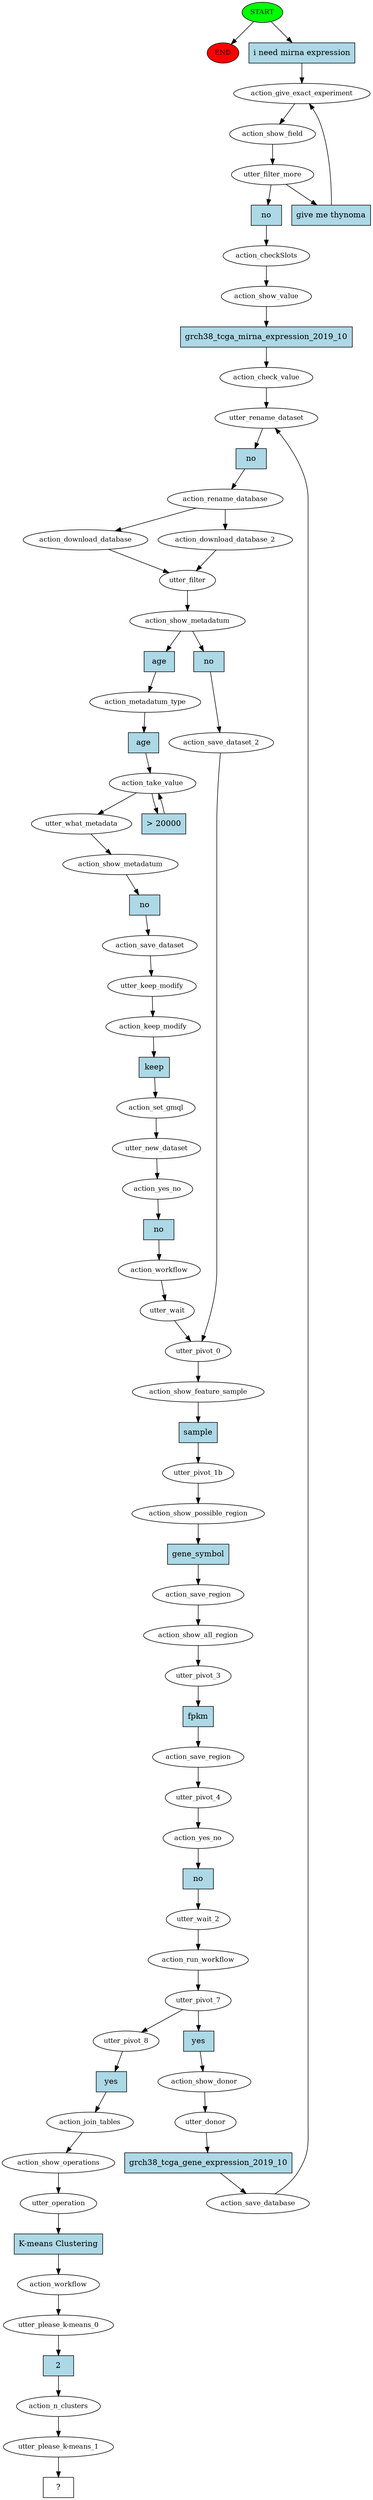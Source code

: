 digraph  {
0 [class="start active", fillcolor=green, fontsize=12, label=START, style=filled];
"-1" [class=end, fillcolor=red, fontsize=12, label=END, style=filled];
1 [class=active, fontsize=12, label=action_give_exact_experiment];
2 [class=active, fontsize=12, label=action_show_field];
3 [class=active, fontsize=12, label=utter_filter_more];
7 [class=active, fontsize=12, label=action_checkSlots];
8 [class=active, fontsize=12, label=action_show_value];
9 [class=active, fontsize=12, label=action_check_value];
10 [class=active, fontsize=12, label=utter_rename_dataset];
11 [class=active, fontsize=12, label=action_rename_database];
12 [class=active, fontsize=12, label=action_download_database];
13 [class=active, fontsize=12, label=utter_filter];
14 [class=active, fontsize=12, label=action_show_metadatum];
15 [class=active, fontsize=12, label=action_metadatum_type];
16 [class=active, fontsize=12, label=action_take_value];
18 [class=active, fontsize=12, label=utter_what_metadata];
19 [class=active, fontsize=12, label=action_show_metadatum];
20 [class=active, fontsize=12, label=action_save_dataset];
21 [class=active, fontsize=12, label=utter_keep_modify];
22 [class=active, fontsize=12, label=action_keep_modify];
23 [class=active, fontsize=12, label=action_set_gmql];
24 [class=active, fontsize=12, label=utter_new_dataset];
25 [class=active, fontsize=12, label=action_yes_no];
26 [class=active, fontsize=12, label=action_workflow];
27 [class=active, fontsize=12, label=utter_wait];
28 [class=active, fontsize=12, label=utter_pivot_0];
29 [class=active, fontsize=12, label=action_show_feature_sample];
30 [class=active, fontsize=12, label=utter_pivot_1b];
31 [class=active, fontsize=12, label=action_show_possible_region];
32 [class=active, fontsize=12, label=action_save_region];
33 [class=active, fontsize=12, label=action_show_all_region];
34 [class=active, fontsize=12, label=utter_pivot_3];
35 [class=active, fontsize=12, label=action_save_region];
36 [class=active, fontsize=12, label=utter_pivot_4];
37 [class=active, fontsize=12, label=action_yes_no];
38 [class=active, fontsize=12, label=utter_wait_2];
39 [class=active, fontsize=12, label=action_run_workflow];
40 [class=active, fontsize=12, label=utter_pivot_7];
41 [class=active, fontsize=12, label=action_show_donor];
42 [class=active, fontsize=12, label=utter_donor];
43 [class=active, fontsize=12, label=action_save_database];
46 [class=active, fontsize=12, label=action_download_database_2];
49 [class=active, fontsize=12, label=action_save_dataset_2];
63 [class=active, fontsize=12, label=utter_pivot_8];
64 [class=active, fontsize=12, label=action_join_tables];
65 [class=active, fontsize=12, label=action_show_operations];
66 [class=active, fontsize=12, label=utter_operation];
67 [class=active, fontsize=12, label=action_workflow];
68 [class=active, fontsize=12, label="utter_please_k-means_0"];
69 [class=active, fontsize=12, label=action_n_clusters];
70 [class=active, fontsize=12, label="utter_please_k-means_1"];
71 [class="intent dashed active", label="  ?  ", shape=rect];
72 [class="intent active", fillcolor=lightblue, label="i need mirna expression", shape=rect, style=filled];
73 [class="intent active", fillcolor=lightblue, label="give me thynoma", shape=rect, style=filled];
74 [class="intent active", fillcolor=lightblue, label=no, shape=rect, style=filled];
75 [class="intent active", fillcolor=lightblue, label=grch38_tcga_mirna_expression_2019_10, shape=rect, style=filled];
76 [class="intent active", fillcolor=lightblue, label=no, shape=rect, style=filled];
77 [class="intent active", fillcolor=lightblue, label=age, shape=rect, style=filled];
78 [class="intent active", fillcolor=lightblue, label=no, shape=rect, style=filled];
79 [class="intent active", fillcolor=lightblue, label=age, shape=rect, style=filled];
80 [class="intent active", fillcolor=lightblue, label="> 20000", shape=rect, style=filled];
81 [class="intent active", fillcolor=lightblue, label=no, shape=rect, style=filled];
82 [class="intent active", fillcolor=lightblue, label=keep, shape=rect, style=filled];
83 [class="intent active", fillcolor=lightblue, label=no, shape=rect, style=filled];
84 [class="intent active", fillcolor=lightblue, label=sample, shape=rect, style=filled];
85 [class="intent active", fillcolor=lightblue, label=gene_symbol, shape=rect, style=filled];
86 [class="intent active", fillcolor=lightblue, label=fpkm, shape=rect, style=filled];
87 [class="intent active", fillcolor=lightblue, label=no, shape=rect, style=filled];
88 [class="intent active", fillcolor=lightblue, label=yes, shape=rect, style=filled];
89 [class="intent active", fillcolor=lightblue, label=grch38_tcga_gene_expression_2019_10, shape=rect, style=filled];
90 [class="intent active", fillcolor=lightblue, label=yes, shape=rect, style=filled];
91 [class="intent active", fillcolor=lightblue, label="K-means Clustering", shape=rect, style=filled];
92 [class="intent active", fillcolor=lightblue, label=2, shape=rect, style=filled];
0 -> "-1"  [class="", key=NONE, label=""];
0 -> 72  [class=active, key=0];
1 -> 2  [class=active, key=NONE, label=""];
2 -> 3  [class=active, key=NONE, label=""];
3 -> 73  [class=active, key=0];
3 -> 74  [class=active, key=0];
7 -> 8  [class=active, key=NONE, label=""];
8 -> 75  [class=active, key=0];
9 -> 10  [class=active, key=NONE, label=""];
10 -> 76  [class=active, key=0];
11 -> 12  [class=active, key=NONE, label=""];
11 -> 46  [class=active, key=NONE, label=""];
12 -> 13  [class=active, key=NONE, label=""];
13 -> 14  [class=active, key=NONE, label=""];
14 -> 77  [class=active, key=0];
14 -> 78  [class=active, key=0];
15 -> 79  [class=active, key=0];
16 -> 18  [class=active, key=NONE, label=""];
16 -> 80  [class=active, key=0];
18 -> 19  [class=active, key=NONE, label=""];
19 -> 81  [class=active, key=0];
20 -> 21  [class=active, key=NONE, label=""];
21 -> 22  [class=active, key=NONE, label=""];
22 -> 82  [class=active, key=0];
23 -> 24  [class=active, key=NONE, label=""];
24 -> 25  [class=active, key=NONE, label=""];
25 -> 83  [class=active, key=0];
26 -> 27  [class=active, key=NONE, label=""];
27 -> 28  [class=active, key=NONE, label=""];
28 -> 29  [class=active, key=NONE, label=""];
29 -> 84  [class=active, key=0];
30 -> 31  [class=active, key=NONE, label=""];
31 -> 85  [class=active, key=0];
32 -> 33  [class=active, key=NONE, label=""];
33 -> 34  [class=active, key=NONE, label=""];
34 -> 86  [class=active, key=0];
35 -> 36  [class=active, key=NONE, label=""];
36 -> 37  [class=active, key=NONE, label=""];
37 -> 87  [class=active, key=0];
38 -> 39  [class=active, key=NONE, label=""];
39 -> 40  [class=active, key=NONE, label=""];
40 -> 63  [class=active, key=NONE, label=""];
40 -> 88  [class=active, key=0];
41 -> 42  [class=active, key=NONE, label=""];
42 -> 89  [class=active, key=0];
43 -> 10  [class=active, key=NONE, label=""];
46 -> 13  [class=active, key=NONE, label=""];
49 -> 28  [class=active, key=NONE, label=""];
63 -> 90  [class=active, key=0];
64 -> 65  [class=active, key=NONE, label=""];
65 -> 66  [class=active, key=NONE, label=""];
66 -> 91  [class=active, key=0];
67 -> 68  [class=active, key=NONE, label=""];
68 -> 92  [class=active, key=0];
69 -> 70  [class=active, key=NONE, label=""];
70 -> 71  [class=active, key=NONE, label=""];
72 -> 1  [class=active, key=0];
73 -> 1  [class=active, key=0];
74 -> 7  [class=active, key=0];
75 -> 9  [class=active, key=0];
76 -> 11  [class=active, key=0];
77 -> 15  [class=active, key=0];
78 -> 49  [class=active, key=0];
79 -> 16  [class=active, key=0];
80 -> 16  [class=active, key=0];
81 -> 20  [class=active, key=0];
82 -> 23  [class=active, key=0];
83 -> 26  [class=active, key=0];
84 -> 30  [class=active, key=0];
85 -> 32  [class=active, key=0];
86 -> 35  [class=active, key=0];
87 -> 38  [class=active, key=0];
88 -> 41  [class=active, key=0];
89 -> 43  [class=active, key=0];
90 -> 64  [class=active, key=0];
91 -> 67  [class=active, key=0];
92 -> 69  [class=active, key=0];
}
